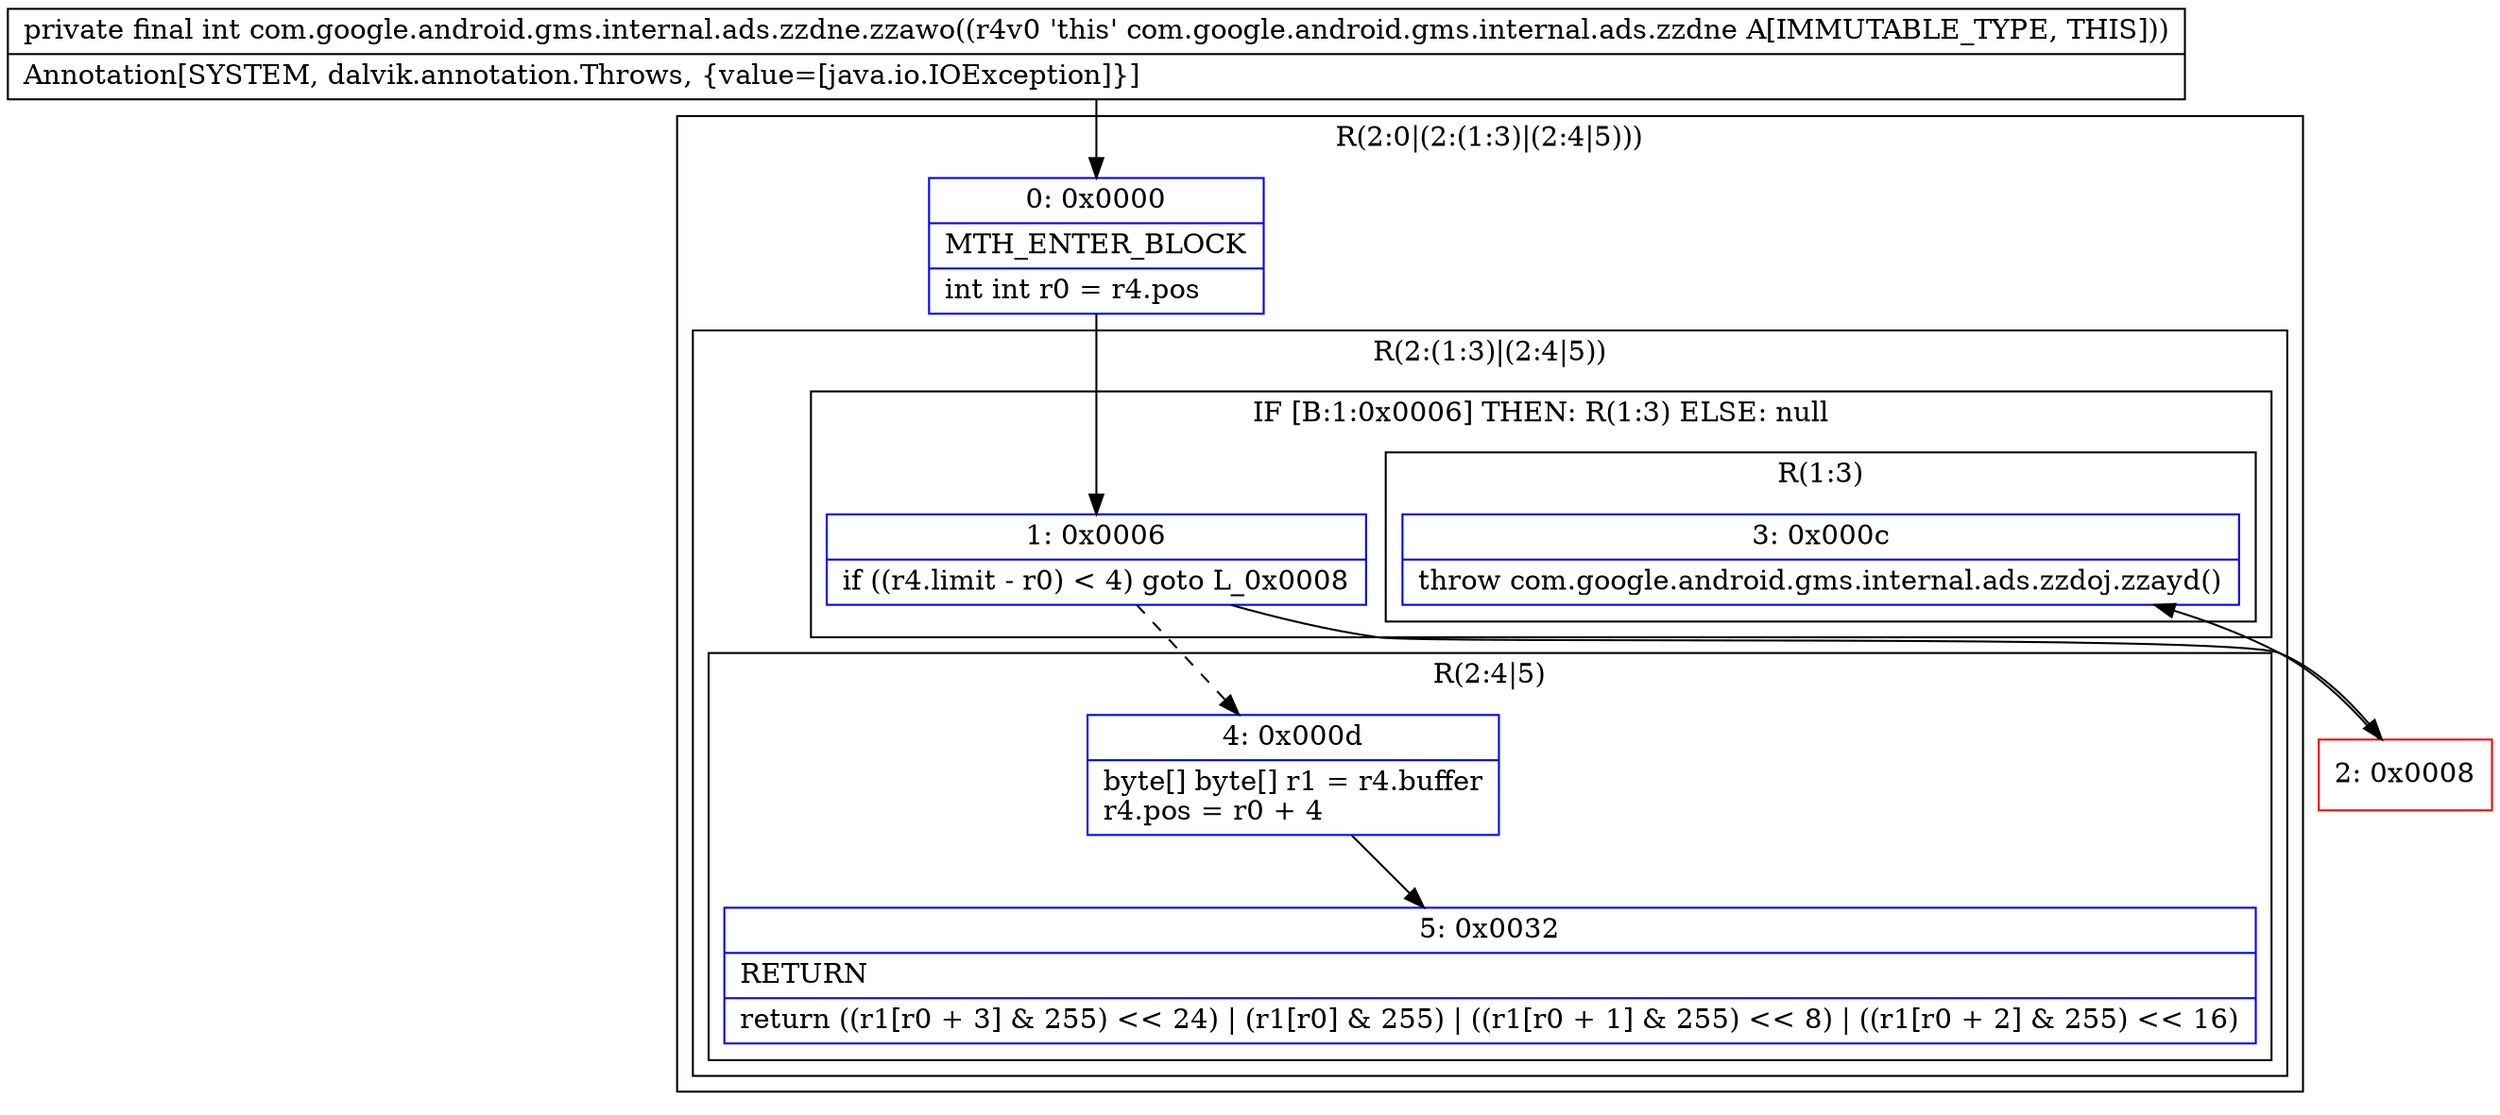 digraph "CFG forcom.google.android.gms.internal.ads.zzdne.zzawo()I" {
subgraph cluster_Region_311105861 {
label = "R(2:0|(2:(1:3)|(2:4|5)))";
node [shape=record,color=blue];
Node_0 [shape=record,label="{0\:\ 0x0000|MTH_ENTER_BLOCK\l|int int r0 = r4.pos\l}"];
subgraph cluster_Region_426287949 {
label = "R(2:(1:3)|(2:4|5))";
node [shape=record,color=blue];
subgraph cluster_IfRegion_1605867682 {
label = "IF [B:1:0x0006] THEN: R(1:3) ELSE: null";
node [shape=record,color=blue];
Node_1 [shape=record,label="{1\:\ 0x0006|if ((r4.limit \- r0) \< 4) goto L_0x0008\l}"];
subgraph cluster_Region_1946078071 {
label = "R(1:3)";
node [shape=record,color=blue];
Node_3 [shape=record,label="{3\:\ 0x000c|throw com.google.android.gms.internal.ads.zzdoj.zzayd()\l}"];
}
}
subgraph cluster_Region_2131947184 {
label = "R(2:4|5)";
node [shape=record,color=blue];
Node_4 [shape=record,label="{4\:\ 0x000d|byte[] byte[] r1 = r4.buffer\lr4.pos = r0 + 4\l}"];
Node_5 [shape=record,label="{5\:\ 0x0032|RETURN\l|return ((r1[r0 + 3] & 255) \<\< 24) \| (r1[r0] & 255) \| ((r1[r0 + 1] & 255) \<\< 8) \| ((r1[r0 + 2] & 255) \<\< 16)\l}"];
}
}
}
Node_2 [shape=record,color=red,label="{2\:\ 0x0008}"];
MethodNode[shape=record,label="{private final int com.google.android.gms.internal.ads.zzdne.zzawo((r4v0 'this' com.google.android.gms.internal.ads.zzdne A[IMMUTABLE_TYPE, THIS]))  | Annotation[SYSTEM, dalvik.annotation.Throws, \{value=[java.io.IOException]\}]\l}"];
MethodNode -> Node_0;
Node_0 -> Node_1;
Node_1 -> Node_2;
Node_1 -> Node_4[style=dashed];
Node_4 -> Node_5;
Node_2 -> Node_3;
}

